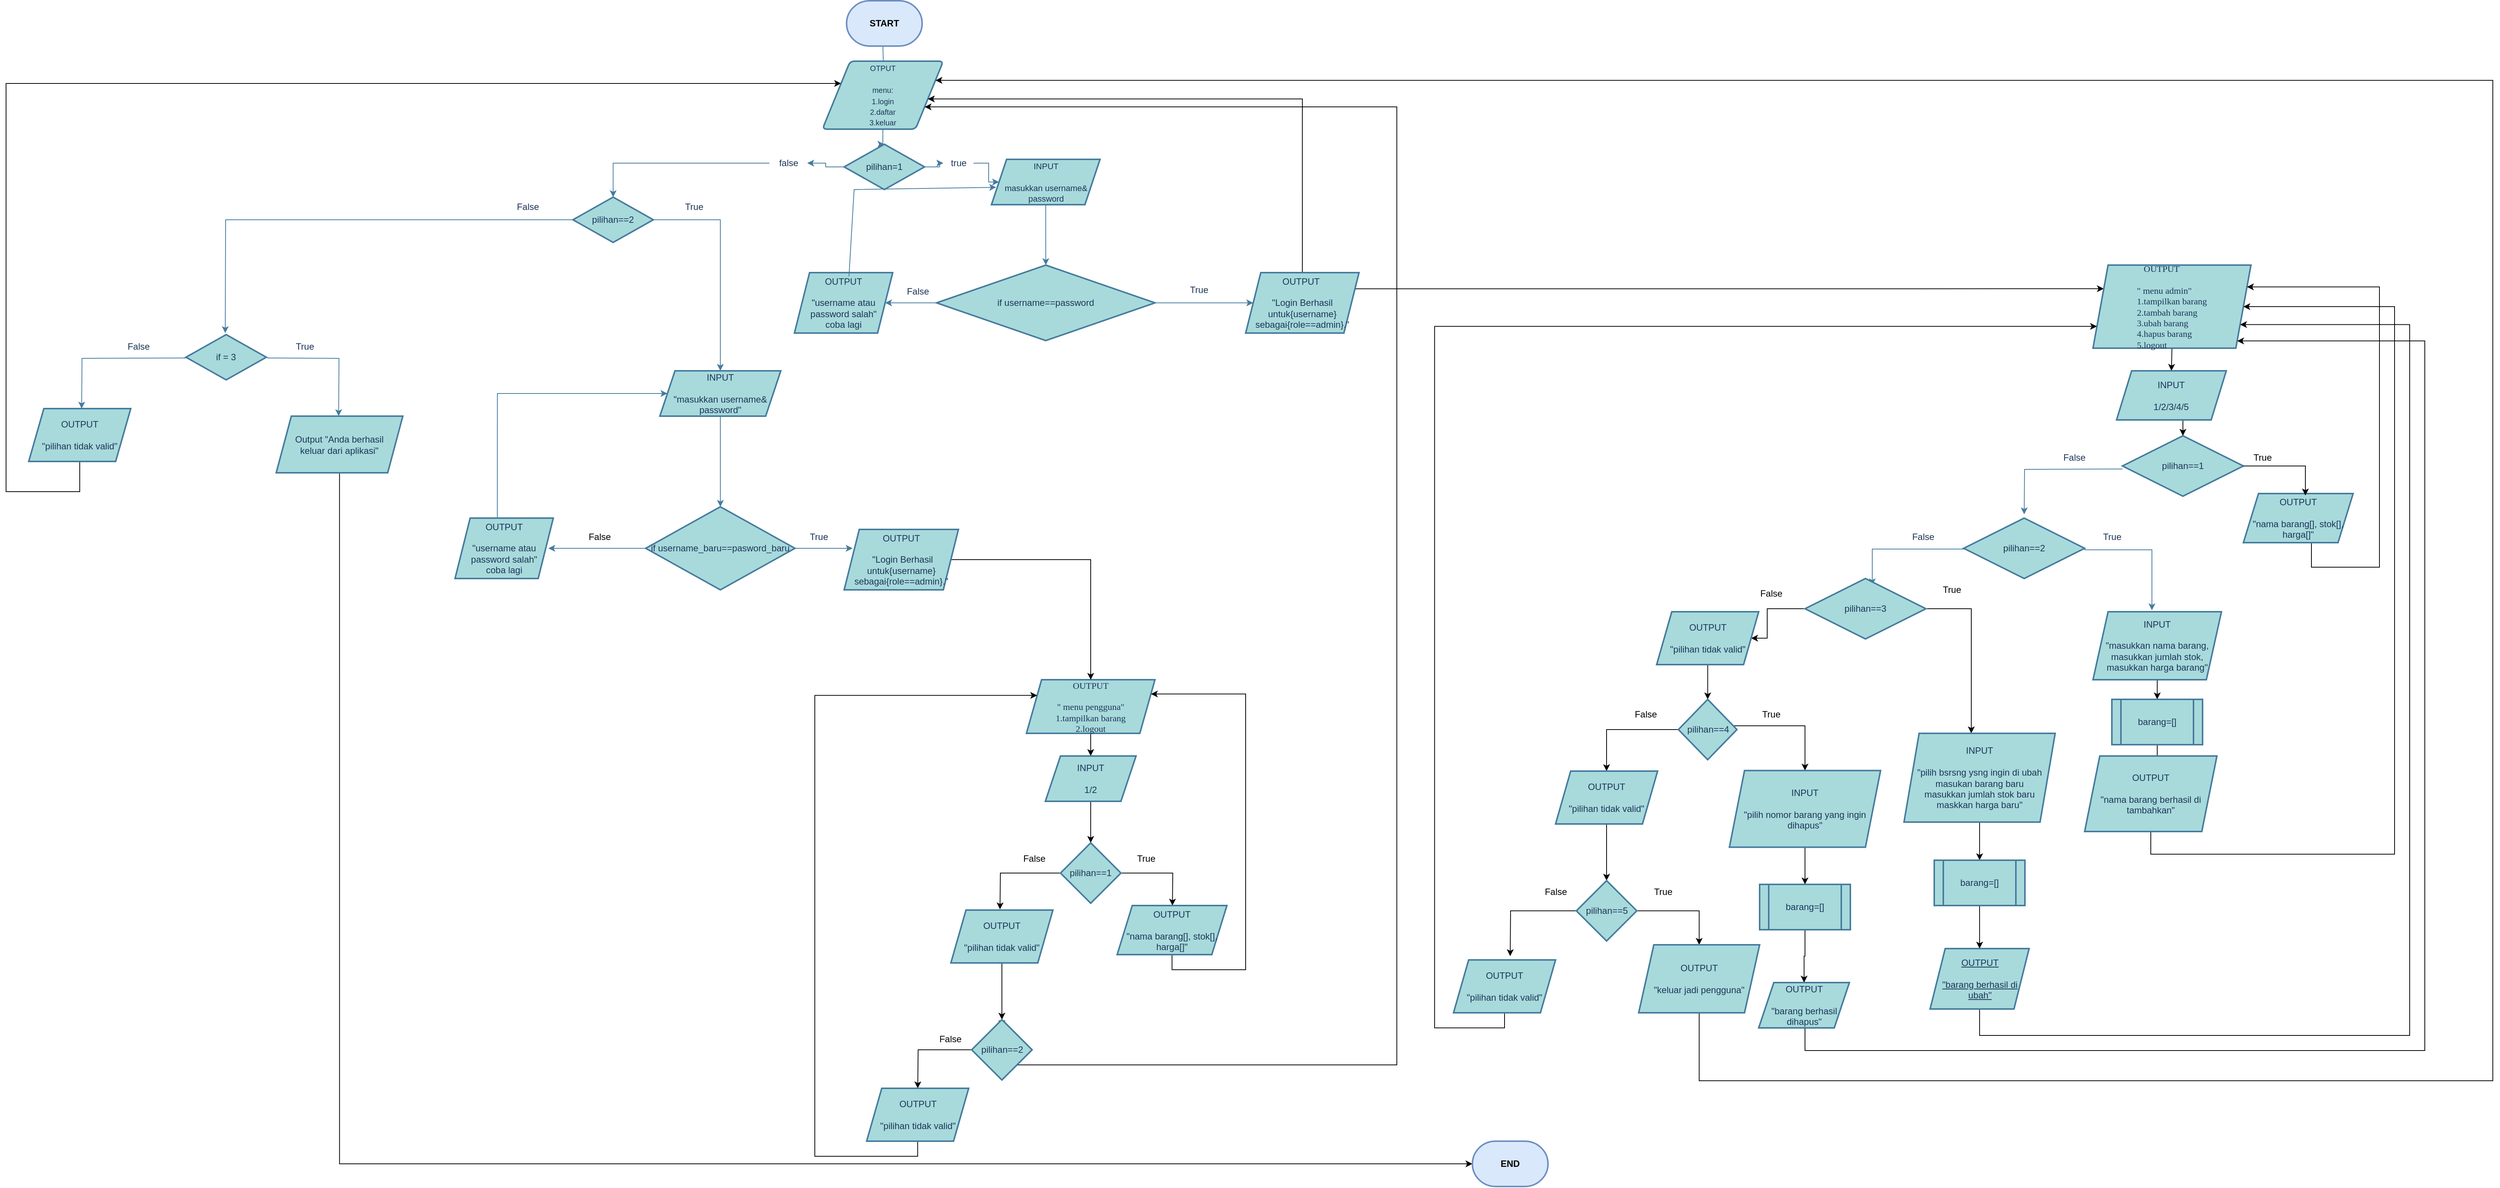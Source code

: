 <mxfile version="24.7.17">
  <diagram id="C5RBs43oDa-KdzZeNtuy" name="Page-1">
    <mxGraphModel dx="896" dy="738" grid="1" gridSize="10" guides="1" tooltips="1" connect="1" arrows="1" fold="1" page="1" pageScale="1" pageWidth="827" pageHeight="1169" math="0" shadow="0">
      <root>
        <mxCell id="WIyWlLk6GJQsqaUBKTNV-0" />
        <mxCell id="WIyWlLk6GJQsqaUBKTNV-1" parent="WIyWlLk6GJQsqaUBKTNV-0" />
        <mxCell id="XsXHtPS03AxpKFs3VNL5-7" value="" style="edgeStyle=orthogonalEdgeStyle;rounded=0;orthogonalLoop=1;jettySize=auto;html=1;labelBackgroundColor=none;strokeColor=#457B9D;fontColor=default;align=center;" parent="WIyWlLk6GJQsqaUBKTNV-1" target="XsXHtPS03AxpKFs3VNL5-10" edge="1">
          <mxGeometry relative="1" as="geometry">
            <mxPoint x="2690.067" y="120" as="sourcePoint" />
          </mxGeometry>
        </mxCell>
        <mxCell id="XsXHtPS03AxpKFs3VNL5-9" value="" style="edgeStyle=orthogonalEdgeStyle;rounded=0;orthogonalLoop=1;jettySize=auto;html=1;labelBackgroundColor=none;strokeColor=#457B9D;fontColor=default;align=center;" parent="WIyWlLk6GJQsqaUBKTNV-1" source="XsXHtPS03AxpKFs3VNL5-10" target="XsXHtPS03AxpKFs3VNL5-13" edge="1">
          <mxGeometry relative="1" as="geometry" />
        </mxCell>
        <mxCell id="XsXHtPS03AxpKFs3VNL5-10" value="&lt;span style=&quot;font-size: 10px;&quot;&gt;OTPUT&lt;/span&gt;&lt;div&gt;&lt;span style=&quot;font-size: 10px;&quot;&gt;&lt;br&gt;&lt;/span&gt;&lt;/div&gt;&lt;div&gt;&lt;span style=&quot;font-size: 10px;&quot;&gt;menu:&lt;/span&gt;&lt;/div&gt;&lt;div&gt;&lt;span style=&quot;font-size: 10px;&quot;&gt;1.login&lt;/span&gt;&lt;/div&gt;&lt;div&gt;&lt;span style=&quot;font-size: 10px;&quot;&gt;2.daftar&lt;/span&gt;&lt;/div&gt;&lt;div&gt;&lt;span style=&quot;font-size: 10px;&quot;&gt;3.keluar&lt;/span&gt;&lt;/div&gt;" style="shape=parallelogram;html=1;strokeWidth=2;perimeter=parallelogramPerimeter;whiteSpace=wrap;rounded=1;arcSize=12;size=0.23;align=center;fillColor=#A8DADC;strokeColor=#457B9D;labelBackgroundColor=none;fontColor=#1D3557;" parent="WIyWlLk6GJQsqaUBKTNV-1" vertex="1">
          <mxGeometry x="2610" y="140" width="160" height="90" as="geometry" />
        </mxCell>
        <mxCell id="XsXHtPS03AxpKFs3VNL5-11" value="" style="edgeStyle=orthogonalEdgeStyle;rounded=0;orthogonalLoop=1;jettySize=auto;html=1;strokeColor=#457B9D;fontColor=#1D3557;fillColor=#A8DADC;align=center;" parent="WIyWlLk6GJQsqaUBKTNV-1" source="XsXHtPS03AxpKFs3VNL5-23" target="XsXHtPS03AxpKFs3VNL5-16" edge="1">
          <mxGeometry relative="1" as="geometry" />
        </mxCell>
        <mxCell id="XsXHtPS03AxpKFs3VNL5-12" value="" style="edgeStyle=orthogonalEdgeStyle;rounded=0;orthogonalLoop=1;jettySize=auto;html=1;strokeColor=#457B9D;fontColor=#1D3557;fillColor=#A8DADC;align=center;" parent="WIyWlLk6GJQsqaUBKTNV-1" source="XsXHtPS03AxpKFs3VNL5-22" target="XsXHtPS03AxpKFs3VNL5-18" edge="1">
          <mxGeometry relative="1" as="geometry" />
        </mxCell>
        <mxCell id="XsXHtPS03AxpKFs3VNL5-13" value="pilihan=1" style="strokeWidth=2;html=1;shape=mxgraph.flowchart.decision;whiteSpace=wrap;labelBackgroundColor=none;fillColor=#A8DADC;strokeColor=#457B9D;fontColor=#1D3557;align=center;" parent="WIyWlLk6GJQsqaUBKTNV-1" vertex="1">
          <mxGeometry x="2638.82" y="250" width="106.37" height="60" as="geometry" />
        </mxCell>
        <mxCell id="XsXHtPS03AxpKFs3VNL5-14" value="" style="edgeStyle=orthogonalEdgeStyle;rounded=0;orthogonalLoop=1;jettySize=auto;html=1;strokeColor=#457B9D;fontColor=#1D3557;fillColor=#A8DADC;align=center;" parent="WIyWlLk6GJQsqaUBKTNV-1" source="XsXHtPS03AxpKFs3VNL5-16" edge="1">
          <mxGeometry relative="1" as="geometry">
            <mxPoint x="1820" y="500" as="targetPoint" />
          </mxGeometry>
        </mxCell>
        <mxCell id="XsXHtPS03AxpKFs3VNL5-15" value="" style="edgeStyle=orthogonalEdgeStyle;rounded=0;orthogonalLoop=1;jettySize=auto;html=1;strokeColor=#457B9D;fontColor=#1D3557;fillColor=#A8DADC;" parent="WIyWlLk6GJQsqaUBKTNV-1" source="XsXHtPS03AxpKFs3VNL5-16" target="XsXHtPS03AxpKFs3VNL5-35" edge="1">
          <mxGeometry relative="1" as="geometry" />
        </mxCell>
        <mxCell id="XsXHtPS03AxpKFs3VNL5-16" value="pilihan==2" style="strokeWidth=2;html=1;shape=mxgraph.flowchart.decision;whiteSpace=wrap;labelBackgroundColor=none;fillColor=#A8DADC;strokeColor=#457B9D;fontColor=#1D3557;align=center;" parent="WIyWlLk6GJQsqaUBKTNV-1" vertex="1">
          <mxGeometry x="2280" y="320" width="106.37" height="60" as="geometry" />
        </mxCell>
        <mxCell id="XsXHtPS03AxpKFs3VNL5-17" value="" style="edgeStyle=orthogonalEdgeStyle;rounded=0;orthogonalLoop=1;jettySize=auto;html=1;strokeColor=#457B9D;fontColor=#1D3557;fillColor=#A8DADC;" parent="WIyWlLk6GJQsqaUBKTNV-1" source="XsXHtPS03AxpKFs3VNL5-18" target="XsXHtPS03AxpKFs3VNL5-21" edge="1">
          <mxGeometry relative="1" as="geometry" />
        </mxCell>
        <mxCell id="XsXHtPS03AxpKFs3VNL5-18" value="&lt;span style=&quot;font-size: 11px;&quot;&gt;INPUT&lt;/span&gt;&lt;div&gt;&lt;span style=&quot;font-size: 11px;&quot;&gt;&lt;br&gt;&lt;/span&gt;&lt;/div&gt;&lt;div&gt;&lt;span style=&quot;font-size: 11px;&quot;&gt;masukkan username&amp;amp;&lt;/span&gt;&lt;/div&gt;&lt;div&gt;&lt;span style=&quot;font-size: 11px;&quot;&gt;password&lt;/span&gt;&lt;/div&gt;" style="shape=parallelogram;perimeter=parallelogramPerimeter;whiteSpace=wrap;html=1;fixedSize=1;fillColor=#A8DADC;strokeColor=#457B9D;fontColor=#1D3557;strokeWidth=2;labelBackgroundColor=none;align=center;" parent="WIyWlLk6GJQsqaUBKTNV-1" vertex="1">
          <mxGeometry x="2833.71" y="270" width="143.63" height="60" as="geometry" />
        </mxCell>
        <mxCell id="XsXHtPS03AxpKFs3VNL5-19" value="" style="edgeStyle=orthogonalEdgeStyle;rounded=0;orthogonalLoop=1;jettySize=auto;html=1;strokeColor=#457B9D;fontColor=#1D3557;fillColor=#A8DADC;" parent="WIyWlLk6GJQsqaUBKTNV-1" source="XsXHtPS03AxpKFs3VNL5-21" target="XsXHtPS03AxpKFs3VNL5-24" edge="1">
          <mxGeometry relative="1" as="geometry" />
        </mxCell>
        <mxCell id="XsXHtPS03AxpKFs3VNL5-20" value="" style="edgeStyle=orthogonalEdgeStyle;rounded=0;orthogonalLoop=1;jettySize=auto;html=1;strokeColor=#457B9D;fontColor=#1D3557;fillColor=#A8DADC;" parent="WIyWlLk6GJQsqaUBKTNV-1" source="XsXHtPS03AxpKFs3VNL5-21" target="XsXHtPS03AxpKFs3VNL5-29" edge="1">
          <mxGeometry relative="1" as="geometry" />
        </mxCell>
        <mxCell id="XsXHtPS03AxpKFs3VNL5-21" value="if username==password" style="rhombus;whiteSpace=wrap;html=1;fillColor=#A8DADC;strokeColor=#457B9D;fontColor=#1D3557;strokeWidth=2;labelBackgroundColor=none;" parent="WIyWlLk6GJQsqaUBKTNV-1" vertex="1">
          <mxGeometry x="2761.05" y="410" width="288.95" height="100" as="geometry" />
        </mxCell>
        <mxCell id="XsXHtPS03AxpKFs3VNL5-24" value="OUTPUT&lt;div&gt;&lt;br&gt;&lt;/div&gt;&lt;div&gt;&quot;username atau password salah&quot;&lt;/div&gt;&lt;div&gt;coba lagi&lt;/div&gt;" style="shape=parallelogram;perimeter=parallelogramPerimeter;whiteSpace=wrap;html=1;fixedSize=1;fillColor=#A8DADC;strokeColor=#457B9D;fontColor=#1D3557;strokeWidth=2;labelBackgroundColor=none;" parent="WIyWlLk6GJQsqaUBKTNV-1" vertex="1">
          <mxGeometry x="2573.05" y="420" width="130" height="80" as="geometry" />
        </mxCell>
        <mxCell id="XsXHtPS03AxpKFs3VNL5-25" value="" style="endArrow=classic;html=1;rounded=0;strokeColor=#457B9D;fontColor=#1D3557;fillColor=#A8DADC;exitX=0.555;exitY=0.06;exitDx=0;exitDy=0;exitPerimeter=0;entryX=0.043;entryY=0.616;entryDx=0;entryDy=0;entryPerimeter=0;" parent="WIyWlLk6GJQsqaUBKTNV-1" source="XsXHtPS03AxpKFs3VNL5-24" target="XsXHtPS03AxpKFs3VNL5-18" edge="1">
          <mxGeometry width="50" height="50" relative="1" as="geometry">
            <mxPoint x="2850" y="560" as="sourcePoint" />
            <mxPoint x="2710" y="320" as="targetPoint" />
            <Array as="points">
              <mxPoint x="2652" y="310" />
            </Array>
          </mxGeometry>
        </mxCell>
        <mxCell id="XsXHtPS03AxpKFs3VNL5-275" style="edgeStyle=orthogonalEdgeStyle;rounded=0;orthogonalLoop=1;jettySize=auto;html=1;exitX=1;exitY=0.25;exitDx=0;exitDy=0;entryX=0;entryY=0.25;entryDx=0;entryDy=0;" parent="WIyWlLk6GJQsqaUBKTNV-1" source="XsXHtPS03AxpKFs3VNL5-29" target="XsXHtPS03AxpKFs3VNL5-136" edge="1">
          <mxGeometry relative="1" as="geometry" />
        </mxCell>
        <mxCell id="XsXHtPS03AxpKFs3VNL5-303" style="edgeStyle=orthogonalEdgeStyle;rounded=0;orthogonalLoop=1;jettySize=auto;html=1;exitX=0.5;exitY=0;exitDx=0;exitDy=0;" parent="WIyWlLk6GJQsqaUBKTNV-1" source="XsXHtPS03AxpKFs3VNL5-29" target="XsXHtPS03AxpKFs3VNL5-10" edge="1">
          <mxGeometry relative="1" as="geometry">
            <mxPoint x="2800" y="200" as="targetPoint" />
            <Array as="points">
              <mxPoint x="3245" y="190" />
            </Array>
          </mxGeometry>
        </mxCell>
        <mxCell id="XsXHtPS03AxpKFs3VNL5-29" value="OUTPUT&amp;nbsp;&lt;div&gt;&lt;br&gt;&lt;/div&gt;&lt;div&gt;&quot;Login Berhasil&lt;div&gt;&lt;span style=&quot;background-color: initial;&quot;&gt;untuk{username}&lt;/span&gt;&lt;/div&gt;&lt;div&gt;&lt;span style=&quot;background-color: initial;&quot;&gt;sebagai{role==admin}.&quot;&lt;/span&gt;&lt;/div&gt;&lt;/div&gt;" style="shape=parallelogram;perimeter=parallelogramPerimeter;whiteSpace=wrap;html=1;fixedSize=1;fillColor=#A8DADC;strokeColor=#457B9D;fontColor=#1D3557;strokeWidth=2;labelBackgroundColor=none;" parent="WIyWlLk6GJQsqaUBKTNV-1" vertex="1">
          <mxGeometry x="3170.01" y="420" width="149.99" height="80" as="geometry" />
        </mxCell>
        <mxCell id="XsXHtPS03AxpKFs3VNL5-30" value="False" style="text;html=1;align=center;verticalAlign=middle;resizable=0;points=[];autosize=1;strokeColor=none;fillColor=none;fontColor=#1D3557;" parent="WIyWlLk6GJQsqaUBKTNV-1" vertex="1">
          <mxGeometry x="2711.05" y="430" width="50" height="30" as="geometry" />
        </mxCell>
        <mxCell id="XsXHtPS03AxpKFs3VNL5-31" value="True" style="text;html=1;align=center;verticalAlign=middle;resizable=0;points=[];autosize=1;strokeColor=none;fillColor=none;fontColor=#1D3557;" parent="WIyWlLk6GJQsqaUBKTNV-1" vertex="1">
          <mxGeometry x="3083" y="428" width="50" height="30" as="geometry" />
        </mxCell>
        <mxCell id="XsXHtPS03AxpKFs3VNL5-32" value="" style="edgeStyle=orthogonalEdgeStyle;rounded=0;orthogonalLoop=1;jettySize=auto;html=1;strokeColor=#457B9D;fontColor=#1D3557;fillColor=#A8DADC;" parent="WIyWlLk6GJQsqaUBKTNV-1" source="XsXHtPS03AxpKFs3VNL5-35" target="XsXHtPS03AxpKFs3VNL5-40" edge="1">
          <mxGeometry relative="1" as="geometry" />
        </mxCell>
        <mxCell id="XsXHtPS03AxpKFs3VNL5-33" value="" style="edgeLabel;html=1;align=center;verticalAlign=middle;resizable=0;points=[];strokeColor=#457B9D;fontColor=#1D3557;fillColor=#A8DADC;" parent="XsXHtPS03AxpKFs3VNL5-32" vertex="1" connectable="0">
          <mxGeometry x="-0.001" y="-1" relative="1" as="geometry">
            <mxPoint as="offset" />
          </mxGeometry>
        </mxCell>
        <mxCell id="XsXHtPS03AxpKFs3VNL5-34" value="" style="edgeLabel;html=1;align=center;verticalAlign=middle;resizable=0;points=[];strokeColor=#457B9D;fontColor=#1D3557;fillColor=#A8DADC;" parent="XsXHtPS03AxpKFs3VNL5-32" vertex="1" connectable="0">
          <mxGeometry x="-0.038" relative="1" as="geometry">
            <mxPoint as="offset" />
          </mxGeometry>
        </mxCell>
        <mxCell id="XsXHtPS03AxpKFs3VNL5-35" value="INPUT&lt;div&gt;&lt;br&gt;&lt;/div&gt;&lt;div&gt;&quot;masukkan username&amp;amp;&lt;/div&gt;&lt;div&gt;password&quot;&lt;/div&gt;" style="shape=parallelogram;perimeter=parallelogramPerimeter;whiteSpace=wrap;html=1;fixedSize=1;fillColor=#A8DADC;strokeColor=#457B9D;fontColor=#1D3557;strokeWidth=2;labelBackgroundColor=none;" parent="WIyWlLk6GJQsqaUBKTNV-1" vertex="1">
          <mxGeometry x="2395" y="550" width="160" height="60" as="geometry" />
        </mxCell>
        <mxCell id="XsXHtPS03AxpKFs3VNL5-36" value="True" style="text;html=1;align=center;verticalAlign=middle;resizable=0;points=[];autosize=1;strokeColor=none;fillColor=none;fontColor=#1D3557;" parent="WIyWlLk6GJQsqaUBKTNV-1" vertex="1">
          <mxGeometry x="2415" y="318" width="50" height="30" as="geometry" />
        </mxCell>
        <mxCell id="XsXHtPS03AxpKFs3VNL5-37" value="False" style="text;html=1;align=center;verticalAlign=middle;resizable=0;points=[];autosize=1;strokeColor=none;fillColor=none;fontColor=#1D3557;" parent="WIyWlLk6GJQsqaUBKTNV-1" vertex="1">
          <mxGeometry x="2195" y="318" width="50" height="30" as="geometry" />
        </mxCell>
        <mxCell id="XsXHtPS03AxpKFs3VNL5-38" value="" style="edgeStyle=orthogonalEdgeStyle;rounded=0;orthogonalLoop=1;jettySize=auto;html=1;strokeColor=#457B9D;fontColor=#1D3557;fillColor=#A8DADC;" parent="WIyWlLk6GJQsqaUBKTNV-1" source="XsXHtPS03AxpKFs3VNL5-40" edge="1">
          <mxGeometry relative="1" as="geometry">
            <mxPoint x="2650" y="785" as="targetPoint" />
          </mxGeometry>
        </mxCell>
        <mxCell id="XsXHtPS03AxpKFs3VNL5-39" value="" style="edgeStyle=orthogonalEdgeStyle;rounded=0;orthogonalLoop=1;jettySize=auto;html=1;strokeColor=#457B9D;fontColor=#1D3557;fillColor=#A8DADC;" parent="WIyWlLk6GJQsqaUBKTNV-1" source="XsXHtPS03AxpKFs3VNL5-40" edge="1">
          <mxGeometry relative="1" as="geometry">
            <mxPoint x="2247.5" y="785" as="targetPoint" />
          </mxGeometry>
        </mxCell>
        <mxCell id="XsXHtPS03AxpKFs3VNL5-40" value="if username_baru==pasword_baru" style="rhombus;whiteSpace=wrap;html=1;fillColor=#A8DADC;strokeColor=#457B9D;fontColor=#1D3557;strokeWidth=2;labelBackgroundColor=none;" parent="WIyWlLk6GJQsqaUBKTNV-1" vertex="1">
          <mxGeometry x="2376.25" y="730" width="197.5" height="110" as="geometry" />
        </mxCell>
        <mxCell id="XsXHtPS03AxpKFs3VNL5-43" value="True" style="text;html=1;align=center;verticalAlign=middle;resizable=0;points=[];autosize=1;strokeColor=none;fillColor=none;fontColor=#1D3557;" parent="WIyWlLk6GJQsqaUBKTNV-1" vertex="1">
          <mxGeometry x="2580" y="755" width="50" height="30" as="geometry" />
        </mxCell>
        <mxCell id="XsXHtPS03AxpKFs3VNL5-45" value="" style="endArrow=classic;html=1;rounded=0;strokeColor=#457B9D;fontColor=#1D3557;fillColor=#A8DADC;exitX=0.537;exitY=-0.037;exitDx=0;exitDy=0;exitPerimeter=0;entryX=0;entryY=0.5;entryDx=0;entryDy=0;" parent="WIyWlLk6GJQsqaUBKTNV-1" target="XsXHtPS03AxpKFs3VNL5-35" edge="1">
          <mxGeometry width="50" height="50" relative="1" as="geometry">
            <mxPoint x="2179.947" y="744.725" as="sourcePoint" />
            <mxPoint x="2420" y="620" as="targetPoint" />
            <Array as="points">
              <mxPoint x="2180" y="580" />
            </Array>
          </mxGeometry>
        </mxCell>
        <mxCell id="XsXHtPS03AxpKFs3VNL5-287" value="" style="edgeStyle=orthogonalEdgeStyle;rounded=0;orthogonalLoop=1;jettySize=auto;html=1;" parent="WIyWlLk6GJQsqaUBKTNV-1" source="XsXHtPS03AxpKFs3VNL5-51" target="XsXHtPS03AxpKFs3VNL5-286" edge="1">
          <mxGeometry relative="1" as="geometry" />
        </mxCell>
        <mxCell id="XsXHtPS03AxpKFs3VNL5-51" value="&lt;font face=&quot;Verdana&quot;&gt;OUTPUT&lt;/font&gt;&lt;div&gt;&lt;font face=&quot;Verdana&quot;&gt;&lt;br&gt;&lt;/font&gt;&lt;div&gt;&lt;font face=&quot;Gwa8SxlCsdu1uKtJ1fb-&quot;&gt;&quot; menu pengguna&quot;&lt;/font&gt;&lt;/div&gt;&lt;div&gt;&lt;font face=&quot;Gwa8SxlCsdu1uKtJ1fb-&quot;&gt;1.tampilkan barang&lt;/font&gt;&lt;/div&gt;&lt;div&gt;&lt;font face=&quot;Gwa8SxlCsdu1uKtJ1fb-&quot;&gt;2.logout&lt;/font&gt;&lt;/div&gt;&lt;/div&gt;" style="shape=parallelogram;perimeter=parallelogramPerimeter;whiteSpace=wrap;html=1;fixedSize=1;fillColor=#A8DADC;strokeColor=#457B9D;fontColor=#1D3557;strokeWidth=2;labelBackgroundColor=none;align=center;" parent="WIyWlLk6GJQsqaUBKTNV-1" vertex="1">
          <mxGeometry x="2880" y="959.06" width="170" height="70.94" as="geometry" />
        </mxCell>
        <mxCell id="XsXHtPS03AxpKFs3VNL5-61" value="if = 3" style="strokeWidth=2;html=1;shape=mxgraph.flowchart.decision;whiteSpace=wrap;labelBackgroundColor=none;fillColor=#A8DADC;strokeColor=#457B9D;fontColor=#1D3557;align=center;" parent="WIyWlLk6GJQsqaUBKTNV-1" vertex="1">
          <mxGeometry x="1768" y="502" width="106.37" height="60" as="geometry" />
        </mxCell>
        <mxCell id="XsXHtPS03AxpKFs3VNL5-281" style="edgeStyle=orthogonalEdgeStyle;rounded=0;orthogonalLoop=1;jettySize=auto;html=1;exitX=0.5;exitY=1;exitDx=0;exitDy=0;entryX=0.5;entryY=0;entryDx=0;entryDy=0;" parent="WIyWlLk6GJQsqaUBKTNV-1" source="XsXHtPS03AxpKFs3VNL5-136" target="XsXHtPS03AxpKFs3VNL5-280" edge="1">
          <mxGeometry relative="1" as="geometry" />
        </mxCell>
        <mxCell id="XsXHtPS03AxpKFs3VNL5-136" value="&lt;div style=&quot;text-align: justify;&quot;&gt;&lt;span style=&quot;font-family: Verdana; background-color: initial;&quot;&gt;&amp;nbsp; &amp;nbsp;OUTPUT&lt;/span&gt;&lt;/div&gt;&lt;div&gt;&lt;div style=&quot;text-align: justify;&quot;&gt;&lt;font face=&quot;Verdana&quot;&gt;&lt;br&gt;&lt;/font&gt;&lt;/div&gt;&lt;div style=&quot;text-align: justify;&quot;&gt;&lt;font face=&quot;Gwa8SxlCsdu1uKtJ1fb-&quot;&gt;&quot; menu admin&quot;&lt;/font&gt;&lt;/div&gt;&lt;div style=&quot;text-align: justify;&quot;&gt;&lt;font face=&quot;Gwa8SxlCsdu1uKtJ1fb-&quot;&gt;1.tampilkan barang&lt;/font&gt;&lt;/div&gt;&lt;div style=&quot;text-align: justify;&quot;&gt;&lt;span style=&quot;font-family: Gwa8SxlCsdu1uKtJ1fb-; background-color: initial;&quot;&gt;2.tambah barang&lt;/span&gt;&lt;/div&gt;&lt;/div&gt;&lt;div style=&quot;text-align: justify;&quot;&gt;&lt;font face=&quot;Gwa8SxlCsdu1uKtJ1fb-&quot;&gt;3.ubah barang&lt;/font&gt;&lt;/div&gt;&lt;div style=&quot;text-align: justify;&quot;&gt;&lt;font face=&quot;Gwa8SxlCsdu1uKtJ1fb-&quot;&gt;4.hapus barang&lt;/font&gt;&lt;/div&gt;&lt;div style=&quot;text-align: justify;&quot;&gt;&lt;font face=&quot;Gwa8SxlCsdu1uKtJ1fb-&quot;&gt;5.logout&lt;/font&gt;&lt;/div&gt;" style="shape=parallelogram;perimeter=parallelogramPerimeter;whiteSpace=wrap;html=1;fixedSize=1;fillColor=#A8DADC;strokeColor=#457B9D;fontColor=#1D3557;strokeWidth=2;labelBackgroundColor=none;align=center;" parent="WIyWlLk6GJQsqaUBKTNV-1" vertex="1">
          <mxGeometry x="4291" y="410" width="209" height="110" as="geometry" />
        </mxCell>
        <mxCell id="XsXHtPS03AxpKFs3VNL5-137" value="pilihan==1" style="rhombus;whiteSpace=wrap;html=1;fillColor=#A8DADC;strokeColor=#457B9D;fontColor=#1D3557;strokeWidth=2;labelBackgroundColor=none;" parent="WIyWlLk6GJQsqaUBKTNV-1" vertex="1">
          <mxGeometry x="4330" y="636" width="160" height="80" as="geometry" />
        </mxCell>
        <mxCell id="XsXHtPS03AxpKFs3VNL5-139" value="" style="edgeStyle=orthogonalEdgeStyle;rounded=0;orthogonalLoop=1;jettySize=auto;html=1;strokeColor=#457B9D;fontColor=#1D3557;fillColor=#A8DADC;" parent="WIyWlLk6GJQsqaUBKTNV-1" edge="1">
          <mxGeometry relative="1" as="geometry">
            <mxPoint x="4330" y="680" as="sourcePoint" />
            <mxPoint x="4200" y="740" as="targetPoint" />
          </mxGeometry>
        </mxCell>
        <mxCell id="XsXHtPS03AxpKFs3VNL5-141" value="False" style="text;html=1;align=center;verticalAlign=middle;resizable=0;points=[];autosize=1;strokeColor=none;fillColor=none;fontColor=#1D3557;" parent="WIyWlLk6GJQsqaUBKTNV-1" vertex="1">
          <mxGeometry x="4241" y="650" width="50" height="30" as="geometry" />
        </mxCell>
        <mxCell id="XsXHtPS03AxpKFs3VNL5-144" value="pilihan==2" style="rhombus;whiteSpace=wrap;html=1;fillColor=#A8DADC;strokeColor=#457B9D;fontColor=#1D3557;strokeWidth=2;labelBackgroundColor=none;" parent="WIyWlLk6GJQsqaUBKTNV-1" vertex="1">
          <mxGeometry x="4120" y="745" width="160" height="80" as="geometry" />
        </mxCell>
        <mxCell id="XsXHtPS03AxpKFs3VNL5-145" value="" style="edgeStyle=orthogonalEdgeStyle;rounded=0;orthogonalLoop=1;jettySize=auto;html=1;strokeColor=#457B9D;fontColor=#1D3557;fillColor=#A8DADC;exitX=0.915;exitY=0.473;exitDx=0;exitDy=0;exitPerimeter=0;" parent="WIyWlLk6GJQsqaUBKTNV-1" edge="1">
          <mxGeometry relative="1" as="geometry">
            <mxPoint x="4280" y="785" as="sourcePoint" />
            <Array as="points">
              <mxPoint x="4280" y="787" />
              <mxPoint x="4369" y="787" />
              <mxPoint x="4369" y="867" />
            </Array>
            <mxPoint x="4369" y="867" as="targetPoint" />
          </mxGeometry>
        </mxCell>
        <mxCell id="XsXHtPS03AxpKFs3VNL5-146" value="" style="edgeStyle=orthogonalEdgeStyle;rounded=0;orthogonalLoop=1;jettySize=auto;html=1;strokeColor=#457B9D;fontColor=#1D3557;fillColor=#A8DADC;" parent="WIyWlLk6GJQsqaUBKTNV-1" edge="1">
          <mxGeometry relative="1" as="geometry">
            <mxPoint x="4120" y="785" as="sourcePoint" />
            <mxPoint x="3999" y="834" as="targetPoint" />
            <Array as="points">
              <mxPoint x="3999" y="786" />
            </Array>
          </mxGeometry>
        </mxCell>
        <mxCell id="XsXHtPS03AxpKFs3VNL5-147" value="True" style="text;html=1;align=center;verticalAlign=middle;resizable=0;points=[];autosize=1;strokeColor=none;fillColor=none;fontColor=#1D3557;" parent="WIyWlLk6GJQsqaUBKTNV-1" vertex="1">
          <mxGeometry x="4291" y="755" width="50" height="30" as="geometry" />
        </mxCell>
        <mxCell id="XsXHtPS03AxpKFs3VNL5-148" value="False" style="text;html=1;align=center;verticalAlign=middle;resizable=0;points=[];autosize=1;strokeColor=none;fillColor=none;fontColor=#1D3557;" parent="WIyWlLk6GJQsqaUBKTNV-1" vertex="1">
          <mxGeometry x="4041" y="755" width="50" height="30" as="geometry" />
        </mxCell>
        <mxCell id="XsXHtPS03AxpKFs3VNL5-223" style="edgeStyle=orthogonalEdgeStyle;rounded=0;orthogonalLoop=1;jettySize=auto;html=1;exitX=1;exitY=0.5;exitDx=0;exitDy=0;" parent="WIyWlLk6GJQsqaUBKTNV-1" source="XsXHtPS03AxpKFs3VNL5-176" target="XsXHtPS03AxpKFs3VNL5-225" edge="1">
          <mxGeometry relative="1" as="geometry">
            <mxPoint x="4160" y="840" as="targetPoint" />
            <Array as="points">
              <mxPoint x="4130" y="865" />
            </Array>
          </mxGeometry>
        </mxCell>
        <mxCell id="XsXHtPS03AxpKFs3VNL5-235" value="" style="edgeStyle=orthogonalEdgeStyle;rounded=0;orthogonalLoop=1;jettySize=auto;html=1;" parent="WIyWlLk6GJQsqaUBKTNV-1" source="XsXHtPS03AxpKFs3VNL5-176" target="XsXHtPS03AxpKFs3VNL5-234" edge="1">
          <mxGeometry relative="1" as="geometry">
            <Array as="points">
              <mxPoint x="3860" y="865" />
              <mxPoint x="3860" y="904" />
            </Array>
          </mxGeometry>
        </mxCell>
        <mxCell id="XsXHtPS03AxpKFs3VNL5-176" value="pilihan==3" style="rhombus;whiteSpace=wrap;html=1;fillColor=#A8DADC;strokeColor=#457B9D;fontColor=#1D3557;strokeWidth=2;labelBackgroundColor=none;" parent="WIyWlLk6GJQsqaUBKTNV-1" vertex="1">
          <mxGeometry x="3910" y="825" width="160" height="80" as="geometry" />
        </mxCell>
        <mxCell id="XsXHtPS03AxpKFs3VNL5-197" value="" style="edgeStyle=orthogonalEdgeStyle;rounded=0;orthogonalLoop=1;jettySize=auto;html=1;strokeColor=#457B9D;fontColor=#1D3557;fillColor=#A8DADC;" parent="WIyWlLk6GJQsqaUBKTNV-1" edge="1">
          <mxGeometry relative="1" as="geometry">
            <mxPoint x="1875.37" y="533" as="sourcePoint" />
            <mxPoint x="1970" y="610" as="targetPoint" />
          </mxGeometry>
        </mxCell>
        <mxCell id="XsXHtPS03AxpKFs3VNL5-198" value="" style="edgeStyle=orthogonalEdgeStyle;rounded=0;orthogonalLoop=1;jettySize=auto;html=1;strokeColor=#457B9D;fontColor=#1D3557;fillColor=#A8DADC;align=center;" parent="WIyWlLk6GJQsqaUBKTNV-1" edge="1">
          <mxGeometry relative="1" as="geometry">
            <mxPoint x="1630" y="600" as="targetPoint" />
            <mxPoint x="1768" y="533" as="sourcePoint" />
          </mxGeometry>
        </mxCell>
        <mxCell id="XsXHtPS03AxpKFs3VNL5-199" value="True" style="text;html=1;align=center;verticalAlign=middle;resizable=0;points=[];autosize=1;strokeColor=none;fillColor=none;fontColor=#1D3557;" parent="WIyWlLk6GJQsqaUBKTNV-1" vertex="1">
          <mxGeometry x="1900" y="503" width="50" height="30" as="geometry" />
        </mxCell>
        <mxCell id="XsXHtPS03AxpKFs3VNL5-200" value="False" style="text;html=1;align=center;verticalAlign=middle;resizable=0;points=[];autosize=1;strokeColor=none;fillColor=none;fontColor=#1D3557;" parent="WIyWlLk6GJQsqaUBKTNV-1" vertex="1">
          <mxGeometry x="1680" y="503" width="50" height="30" as="geometry" />
        </mxCell>
        <mxCell id="XsXHtPS03AxpKFs3VNL5-311" style="edgeStyle=orthogonalEdgeStyle;rounded=0;orthogonalLoop=1;jettySize=auto;html=1;exitX=0.5;exitY=1;exitDx=0;exitDy=0;" parent="WIyWlLk6GJQsqaUBKTNV-1" source="XsXHtPS03AxpKFs3VNL5-202" target="XsXHtPS03AxpKFs3VNL5-205" edge="1">
          <mxGeometry relative="1" as="geometry">
            <Array as="points">
              <mxPoint x="1971" y="1600" />
            </Array>
          </mxGeometry>
        </mxCell>
        <mxCell id="XsXHtPS03AxpKFs3VNL5-202" value="Output &quot;Anda berhasil&lt;div&gt;&lt;span style=&quot;background-color: initial;&quot;&gt;keluar dari aplikasi&quot;&lt;/span&gt;&lt;/div&gt;" style="shape=parallelogram;perimeter=parallelogramPerimeter;whiteSpace=wrap;html=1;fixedSize=1;fillColor=#A8DADC;strokeColor=#457B9D;fontColor=#1D3557;strokeWidth=2;labelBackgroundColor=none;" parent="WIyWlLk6GJQsqaUBKTNV-1" vertex="1">
          <mxGeometry x="1887.43" y="610" width="167.5" height="75" as="geometry" />
        </mxCell>
        <mxCell id="XsXHtPS03AxpKFs3VNL5-204" value="&lt;b&gt;START&lt;/b&gt;" style="strokeWidth=2;html=1;shape=mxgraph.flowchart.terminator;whiteSpace=wrap;fillColor=#dae8fc;strokeColor=#6c8ebf;" parent="WIyWlLk6GJQsqaUBKTNV-1" vertex="1">
          <mxGeometry x="2642" y="60" width="100" height="60" as="geometry" />
        </mxCell>
        <mxCell id="XsXHtPS03AxpKFs3VNL5-205" value="&lt;b&gt;END&lt;/b&gt;" style="strokeWidth=2;html=1;shape=mxgraph.flowchart.terminator;whiteSpace=wrap;fillColor=#dae8fc;strokeColor=#6c8ebf;" parent="WIyWlLk6GJQsqaUBKTNV-1" vertex="1">
          <mxGeometry x="3470" y="1570" width="100" height="60" as="geometry" />
        </mxCell>
        <mxCell id="XsXHtPS03AxpKFs3VNL5-206" value="" style="edgeStyle=orthogonalEdgeStyle;rounded=0;orthogonalLoop=1;jettySize=auto;html=1;strokeColor=#457B9D;fontColor=#1D3557;fillColor=#A8DADC;align=center;" parent="WIyWlLk6GJQsqaUBKTNV-1" source="XsXHtPS03AxpKFs3VNL5-13" target="XsXHtPS03AxpKFs3VNL5-23" edge="1">
          <mxGeometry relative="1" as="geometry">
            <mxPoint x="2639" y="280" as="sourcePoint" />
            <mxPoint x="2333" y="320" as="targetPoint" />
          </mxGeometry>
        </mxCell>
        <mxCell id="XsXHtPS03AxpKFs3VNL5-23" value="false" style="text;html=1;align=center;verticalAlign=middle;resizable=0;points=[];autosize=1;strokeColor=none;fillColor=none;fontColor=#1D3557;" parent="WIyWlLk6GJQsqaUBKTNV-1" vertex="1">
          <mxGeometry x="2540" y="260" width="50" height="30" as="geometry" />
        </mxCell>
        <mxCell id="XsXHtPS03AxpKFs3VNL5-207" value="" style="edgeStyle=orthogonalEdgeStyle;rounded=0;orthogonalLoop=1;jettySize=auto;html=1;strokeColor=#457B9D;fontColor=#1D3557;fillColor=#A8DADC;align=center;" parent="WIyWlLk6GJQsqaUBKTNV-1" source="XsXHtPS03AxpKFs3VNL5-13" target="XsXHtPS03AxpKFs3VNL5-22" edge="1">
          <mxGeometry relative="1" as="geometry">
            <mxPoint x="2745" y="280" as="sourcePoint" />
            <mxPoint x="2844" y="300" as="targetPoint" />
          </mxGeometry>
        </mxCell>
        <mxCell id="XsXHtPS03AxpKFs3VNL5-22" value="true" style="text;html=1;align=center;verticalAlign=middle;resizable=0;points=[];autosize=1;strokeColor=none;fillColor=none;fontColor=#1D3557;" parent="WIyWlLk6GJQsqaUBKTNV-1" vertex="1">
          <mxGeometry x="2770" y="260" width="40" height="30" as="geometry" />
        </mxCell>
        <mxCell id="XsXHtPS03AxpKFs3VNL5-215" style="edgeStyle=orthogonalEdgeStyle;rounded=0;orthogonalLoop=1;jettySize=auto;html=1;exitX=0.5;exitY=1;exitDx=0;exitDy=0;entryX=1;entryY=0.25;entryDx=0;entryDy=0;" parent="WIyWlLk6GJQsqaUBKTNV-1" source="XsXHtPS03AxpKFs3VNL5-209" target="XsXHtPS03AxpKFs3VNL5-136" edge="1">
          <mxGeometry relative="1" as="geometry">
            <Array as="points">
              <mxPoint x="4580" y="778" />
              <mxPoint x="4580" y="810" />
              <mxPoint x="4670" y="810" />
              <mxPoint x="4670" y="439" />
            </Array>
          </mxGeometry>
        </mxCell>
        <mxCell id="XsXHtPS03AxpKFs3VNL5-209" value="OUTPUT&lt;div&gt;&lt;br&gt;&lt;/div&gt;&lt;div&gt;&quot;nama barang[], stok[], harga[]&quot;&lt;/div&gt;" style="shape=parallelogram;perimeter=parallelogramPerimeter;whiteSpace=wrap;html=1;fixedSize=1;fillColor=#A8DADC;strokeColor=#457B9D;fontColor=#1D3557;strokeWidth=2;labelBackgroundColor=none;align=center;" parent="WIyWlLk6GJQsqaUBKTNV-1" vertex="1">
          <mxGeometry x="4490" y="712.5" width="145.19" height="65" as="geometry" />
        </mxCell>
        <mxCell id="XsXHtPS03AxpKFs3VNL5-213" style="edgeStyle=orthogonalEdgeStyle;rounded=0;orthogonalLoop=1;jettySize=auto;html=1;exitX=1;exitY=0.5;exitDx=0;exitDy=0;entryX=0.565;entryY=0.038;entryDx=0;entryDy=0;entryPerimeter=0;" parent="WIyWlLk6GJQsqaUBKTNV-1" source="XsXHtPS03AxpKFs3VNL5-137" target="XsXHtPS03AxpKFs3VNL5-209" edge="1">
          <mxGeometry relative="1" as="geometry" />
        </mxCell>
        <mxCell id="XsXHtPS03AxpKFs3VNL5-214" value="True" style="text;html=1;align=center;verticalAlign=middle;resizable=0;points=[];autosize=1;strokeColor=none;fillColor=none;" parent="WIyWlLk6GJQsqaUBKTNV-1" vertex="1">
          <mxGeometry x="4490" y="650" width="50" height="30" as="geometry" />
        </mxCell>
        <mxCell id="XsXHtPS03AxpKFs3VNL5-219" value="" style="edgeStyle=orthogonalEdgeStyle;rounded=0;orthogonalLoop=1;jettySize=auto;html=1;" parent="WIyWlLk6GJQsqaUBKTNV-1" source="XsXHtPS03AxpKFs3VNL5-217" target="XsXHtPS03AxpKFs3VNL5-218" edge="1">
          <mxGeometry relative="1" as="geometry" />
        </mxCell>
        <mxCell id="XsXHtPS03AxpKFs3VNL5-217" value="INPUT&lt;div&gt;&lt;br&gt;&lt;/div&gt;&lt;div&gt;&quot;masukkan nama barang, masukkan jumlah stok, masukkan harga barang&quot;&lt;/div&gt;" style="shape=parallelogram;perimeter=parallelogramPerimeter;whiteSpace=wrap;html=1;fixedSize=1;fillColor=#A8DADC;strokeColor=#457B9D;fontColor=#1D3557;strokeWidth=2;labelBackgroundColor=none;align=center;size=20;" parent="WIyWlLk6GJQsqaUBKTNV-1" vertex="1">
          <mxGeometry x="4291" y="869.06" width="170" height="90" as="geometry" />
        </mxCell>
        <mxCell id="XsXHtPS03AxpKFs3VNL5-221" value="" style="edgeStyle=orthogonalEdgeStyle;rounded=0;orthogonalLoop=1;jettySize=auto;html=1;" parent="WIyWlLk6GJQsqaUBKTNV-1" source="XsXHtPS03AxpKFs3VNL5-218" target="XsXHtPS03AxpKFs3VNL5-220" edge="1">
          <mxGeometry relative="1" as="geometry" />
        </mxCell>
        <mxCell id="XsXHtPS03AxpKFs3VNL5-218" value="barang=[]" style="shape=process;whiteSpace=wrap;html=1;backgroundOutline=1;fillColor=#A8DADC;strokeColor=#457B9D;fontColor=#1D3557;strokeWidth=2;labelBackgroundColor=none;" parent="WIyWlLk6GJQsqaUBKTNV-1" vertex="1">
          <mxGeometry x="4316" y="985" width="120" height="60" as="geometry" />
        </mxCell>
        <mxCell id="XsXHtPS03AxpKFs3VNL5-222" style="edgeStyle=orthogonalEdgeStyle;rounded=0;orthogonalLoop=1;jettySize=auto;html=1;exitX=0.5;exitY=1;exitDx=0;exitDy=0;entryX=1;entryY=0.5;entryDx=0;entryDy=0;" parent="WIyWlLk6GJQsqaUBKTNV-1" source="XsXHtPS03AxpKFs3VNL5-220" target="XsXHtPS03AxpKFs3VNL5-136" edge="1">
          <mxGeometry relative="1" as="geometry">
            <Array as="points">
              <mxPoint x="4368" y="1190" />
              <mxPoint x="4690" y="1190" />
              <mxPoint x="4690" y="465" />
            </Array>
          </mxGeometry>
        </mxCell>
        <mxCell id="XsXHtPS03AxpKFs3VNL5-220" value="OUTPUT&lt;div&gt;&lt;br&gt;&lt;/div&gt;&lt;div&gt;&quot;nama barang berhasil di tambahkan&quot;&lt;/div&gt;" style="shape=parallelogram;perimeter=parallelogramPerimeter;whiteSpace=wrap;html=1;fixedSize=1;fillColor=#A8DADC;strokeColor=#457B9D;fontColor=#1D3557;strokeWidth=2;labelBackgroundColor=none;" parent="WIyWlLk6GJQsqaUBKTNV-1" vertex="1">
          <mxGeometry x="4280" y="1060" width="175" height="100" as="geometry" />
        </mxCell>
        <mxCell id="XsXHtPS03AxpKFs3VNL5-224" value="True" style="text;html=1;align=center;verticalAlign=middle;resizable=0;points=[];autosize=1;strokeColor=none;fillColor=none;" parent="WIyWlLk6GJQsqaUBKTNV-1" vertex="1">
          <mxGeometry x="4079" y="825" width="50" height="30" as="geometry" />
        </mxCell>
        <mxCell id="XsXHtPS03AxpKFs3VNL5-230" style="edgeStyle=orthogonalEdgeStyle;rounded=0;orthogonalLoop=1;jettySize=auto;html=1;exitX=0.5;exitY=1;exitDx=0;exitDy=0;entryX=0.5;entryY=0;entryDx=0;entryDy=0;" parent="WIyWlLk6GJQsqaUBKTNV-1" source="XsXHtPS03AxpKFs3VNL5-225" target="XsXHtPS03AxpKFs3VNL5-229" edge="1">
          <mxGeometry relative="1" as="geometry" />
        </mxCell>
        <mxCell id="XsXHtPS03AxpKFs3VNL5-225" value="INPUT&lt;div&gt;&lt;br&gt;&lt;/div&gt;&lt;div&gt;&quot;pilih bsrsng ysng ingin di ubah&lt;/div&gt;&lt;div&gt;masukan barang baru&lt;/div&gt;&lt;div&gt;masukkan jumlah stok baru&lt;/div&gt;&lt;div&gt;maskkan harga baru&quot;&lt;/div&gt;" style="shape=parallelogram;perimeter=parallelogramPerimeter;whiteSpace=wrap;html=1;fixedSize=1;fillColor=#A8DADC;strokeColor=#457B9D;fontColor=#1D3557;strokeWidth=2;labelBackgroundColor=none;align=center;size=20;" parent="WIyWlLk6GJQsqaUBKTNV-1" vertex="1">
          <mxGeometry x="4041" y="1030" width="200" height="117.5" as="geometry" />
        </mxCell>
        <mxCell id="XsXHtPS03AxpKFs3VNL5-232" value="" style="edgeStyle=orthogonalEdgeStyle;rounded=0;orthogonalLoop=1;jettySize=auto;html=1;" parent="WIyWlLk6GJQsqaUBKTNV-1" source="XsXHtPS03AxpKFs3VNL5-229" target="XsXHtPS03AxpKFs3VNL5-231" edge="1">
          <mxGeometry relative="1" as="geometry" />
        </mxCell>
        <mxCell id="XsXHtPS03AxpKFs3VNL5-229" value="barang=[]" style="shape=process;whiteSpace=wrap;html=1;backgroundOutline=1;fillColor=#A8DADC;strokeColor=#457B9D;fontColor=#1D3557;strokeWidth=2;labelBackgroundColor=none;" parent="WIyWlLk6GJQsqaUBKTNV-1" vertex="1">
          <mxGeometry x="4081" y="1198" width="120" height="60" as="geometry" />
        </mxCell>
        <mxCell id="XsXHtPS03AxpKFs3VNL5-233" style="edgeStyle=orthogonalEdgeStyle;rounded=0;orthogonalLoop=1;jettySize=auto;html=1;exitX=0.5;exitY=1;exitDx=0;exitDy=0;entryX=1;entryY=0.75;entryDx=0;entryDy=0;" parent="WIyWlLk6GJQsqaUBKTNV-1" source="XsXHtPS03AxpKFs3VNL5-231" target="XsXHtPS03AxpKFs3VNL5-136" edge="1">
          <mxGeometry relative="1" as="geometry">
            <mxPoint x="4300" y="740" as="targetPoint" />
            <Array as="points">
              <mxPoint x="4141" y="1430" />
              <mxPoint x="4710" y="1430" />
              <mxPoint x="4710" y="489" />
            </Array>
          </mxGeometry>
        </mxCell>
        <mxCell id="XsXHtPS03AxpKFs3VNL5-231" value="&lt;u&gt;OUTPUT&lt;/u&gt;&lt;div&gt;&lt;u&gt;&lt;br&gt;&lt;/u&gt;&lt;/div&gt;&lt;div&gt;&lt;u&gt;&quot;barang berhasil di ubah&quot;&lt;/u&gt;&lt;/div&gt;" style="shape=parallelogram;perimeter=parallelogramPerimeter;whiteSpace=wrap;html=1;fixedSize=1;fillColor=#A8DADC;strokeColor=#457B9D;fontColor=#1D3557;strokeWidth=2;labelBackgroundColor=none;" parent="WIyWlLk6GJQsqaUBKTNV-1" vertex="1">
          <mxGeometry x="4075.5" y="1315" width="131" height="80" as="geometry" />
        </mxCell>
        <mxCell id="XsXHtPS03AxpKFs3VNL5-241" value="" style="edgeStyle=orthogonalEdgeStyle;rounded=0;orthogonalLoop=1;jettySize=auto;html=1;" parent="WIyWlLk6GJQsqaUBKTNV-1" source="XsXHtPS03AxpKFs3VNL5-234" target="XsXHtPS03AxpKFs3VNL5-240" edge="1">
          <mxGeometry relative="1" as="geometry" />
        </mxCell>
        <mxCell id="XsXHtPS03AxpKFs3VNL5-234" value="OUTPUT&lt;div&gt;&lt;br&gt;&lt;/div&gt;&lt;div&gt;&quot;pilihan tidak valid&quot;&lt;/div&gt;" style="shape=parallelogram;perimeter=parallelogramPerimeter;whiteSpace=wrap;html=1;fixedSize=1;fillColor=#A8DADC;strokeColor=#457B9D;fontColor=#1D3557;strokeWidth=2;labelBackgroundColor=none;" parent="WIyWlLk6GJQsqaUBKTNV-1" vertex="1">
          <mxGeometry x="3713.75" y="869.06" width="135" height="70" as="geometry" />
        </mxCell>
        <mxCell id="XsXHtPS03AxpKFs3VNL5-236" value="False" style="text;html=1;align=center;verticalAlign=middle;resizable=0;points=[];autosize=1;strokeColor=none;fillColor=none;" parent="WIyWlLk6GJQsqaUBKTNV-1" vertex="1">
          <mxGeometry x="3840" y="830" width="50" height="30" as="geometry" />
        </mxCell>
        <mxCell id="XsXHtPS03AxpKFs3VNL5-243" value="" style="edgeStyle=orthogonalEdgeStyle;rounded=0;orthogonalLoop=1;jettySize=auto;html=1;" parent="WIyWlLk6GJQsqaUBKTNV-1" source="XsXHtPS03AxpKFs3VNL5-240" target="XsXHtPS03AxpKFs3VNL5-242" edge="1">
          <mxGeometry relative="1" as="geometry">
            <Array as="points">
              <mxPoint x="3910" y="1020" />
            </Array>
          </mxGeometry>
        </mxCell>
        <mxCell id="XsXHtPS03AxpKFs3VNL5-263" style="edgeStyle=orthogonalEdgeStyle;rounded=0;orthogonalLoop=1;jettySize=auto;html=1;exitX=0;exitY=0.5;exitDx=0;exitDy=0;entryX=0.5;entryY=0;entryDx=0;entryDy=0;" parent="WIyWlLk6GJQsqaUBKTNV-1" source="XsXHtPS03AxpKFs3VNL5-240" target="XsXHtPS03AxpKFs3VNL5-262" edge="1">
          <mxGeometry relative="1" as="geometry" />
        </mxCell>
        <mxCell id="XsXHtPS03AxpKFs3VNL5-240" value="pilihan==4" style="rhombus;whiteSpace=wrap;html=1;fillColor=#A8DADC;strokeColor=#457B9D;fontColor=#1D3557;strokeWidth=2;labelBackgroundColor=none;" parent="WIyWlLk6GJQsqaUBKTNV-1" vertex="1">
          <mxGeometry x="3742.5" y="985" width="77.5" height="80" as="geometry" />
        </mxCell>
        <mxCell id="XsXHtPS03AxpKFs3VNL5-252" style="edgeStyle=orthogonalEdgeStyle;rounded=0;orthogonalLoop=1;jettySize=auto;html=1;exitX=0.5;exitY=1;exitDx=0;exitDy=0;" parent="WIyWlLk6GJQsqaUBKTNV-1" source="XsXHtPS03AxpKFs3VNL5-242" target="XsXHtPS03AxpKFs3VNL5-251" edge="1">
          <mxGeometry relative="1" as="geometry" />
        </mxCell>
        <mxCell id="XsXHtPS03AxpKFs3VNL5-242" value="INPUT&lt;div&gt;&lt;br&gt;&lt;/div&gt;&lt;div&gt;&quot;pilih nomor barang yang ingin dihapus&quot;&lt;/div&gt;" style="shape=parallelogram;perimeter=parallelogramPerimeter;whiteSpace=wrap;html=1;fixedSize=1;fillColor=#A8DADC;strokeColor=#457B9D;fontColor=#1D3557;strokeWidth=2;labelBackgroundColor=none;" parent="WIyWlLk6GJQsqaUBKTNV-1" vertex="1">
          <mxGeometry x="3810" y="1079.22" width="200" height="101.57" as="geometry" />
        </mxCell>
        <mxCell id="XsXHtPS03AxpKFs3VNL5-254" value="" style="edgeStyle=orthogonalEdgeStyle;rounded=0;orthogonalLoop=1;jettySize=auto;html=1;" parent="WIyWlLk6GJQsqaUBKTNV-1" source="XsXHtPS03AxpKFs3VNL5-251" target="XsXHtPS03AxpKFs3VNL5-253" edge="1">
          <mxGeometry relative="1" as="geometry" />
        </mxCell>
        <mxCell id="XsXHtPS03AxpKFs3VNL5-251" value="barang=[]" style="shape=process;whiteSpace=wrap;html=1;backgroundOutline=1;fillColor=#A8DADC;strokeColor=#457B9D;fontColor=#1D3557;strokeWidth=2;labelBackgroundColor=none;" parent="WIyWlLk6GJQsqaUBKTNV-1" vertex="1">
          <mxGeometry x="3850" y="1230" width="120" height="60" as="geometry" />
        </mxCell>
        <mxCell id="XsXHtPS03AxpKFs3VNL5-255" style="edgeStyle=orthogonalEdgeStyle;rounded=0;orthogonalLoop=1;jettySize=auto;html=1;exitX=0.5;exitY=1;exitDx=0;exitDy=0;entryX=1;entryY=1;entryDx=0;entryDy=0;" parent="WIyWlLk6GJQsqaUBKTNV-1" source="XsXHtPS03AxpKFs3VNL5-253" target="XsXHtPS03AxpKFs3VNL5-136" edge="1">
          <mxGeometry relative="1" as="geometry">
            <Array as="points">
              <mxPoint x="3910" y="1450" />
              <mxPoint x="4730" y="1450" />
              <mxPoint x="4730" y="510" />
            </Array>
          </mxGeometry>
        </mxCell>
        <mxCell id="XsXHtPS03AxpKFs3VNL5-253" value="OUTPUT&lt;div&gt;&lt;br&gt;&lt;/div&gt;&lt;div&gt;&quot;barang berhasil dihapus&quot;&lt;/div&gt;" style="shape=parallelogram;perimeter=parallelogramPerimeter;whiteSpace=wrap;html=1;fixedSize=1;fillColor=#A8DADC;strokeColor=#457B9D;fontColor=#1D3557;strokeWidth=2;labelBackgroundColor=none;" parent="WIyWlLk6GJQsqaUBKTNV-1" vertex="1">
          <mxGeometry x="3848.75" y="1360" width="120" height="60" as="geometry" />
        </mxCell>
        <mxCell id="XsXHtPS03AxpKFs3VNL5-257" value="True" style="text;html=1;align=center;verticalAlign=middle;resizable=0;points=[];autosize=1;strokeColor=none;fillColor=none;" parent="WIyWlLk6GJQsqaUBKTNV-1" vertex="1">
          <mxGeometry x="3840" y="990" width="50" height="30" as="geometry" />
        </mxCell>
        <mxCell id="XsXHtPS03AxpKFs3VNL5-260" value="False" style="text;html=1;align=center;verticalAlign=middle;resizable=0;points=[];autosize=1;strokeColor=none;fillColor=none;" parent="WIyWlLk6GJQsqaUBKTNV-1" vertex="1">
          <mxGeometry x="3674.19" y="990" width="50" height="30" as="geometry" />
        </mxCell>
        <mxCell id="XsXHtPS03AxpKFs3VNL5-265" value="" style="edgeStyle=orthogonalEdgeStyle;rounded=0;orthogonalLoop=1;jettySize=auto;html=1;" parent="WIyWlLk6GJQsqaUBKTNV-1" source="XsXHtPS03AxpKFs3VNL5-262" target="XsXHtPS03AxpKFs3VNL5-264" edge="1">
          <mxGeometry relative="1" as="geometry" />
        </mxCell>
        <mxCell id="XsXHtPS03AxpKFs3VNL5-262" value="OUTPUT&lt;div&gt;&lt;br&gt;&lt;/div&gt;&lt;div&gt;&quot;pilihan tidak valid&quot;&lt;/div&gt;" style="shape=parallelogram;perimeter=parallelogramPerimeter;whiteSpace=wrap;html=1;fixedSize=1;fillColor=#A8DADC;strokeColor=#457B9D;fontColor=#1D3557;strokeWidth=2;labelBackgroundColor=none;" parent="WIyWlLk6GJQsqaUBKTNV-1" vertex="1">
          <mxGeometry x="3580" y="1080" width="135" height="70" as="geometry" />
        </mxCell>
        <mxCell id="XsXHtPS03AxpKFs3VNL5-267" value="" style="edgeStyle=orthogonalEdgeStyle;rounded=0;orthogonalLoop=1;jettySize=auto;html=1;" parent="WIyWlLk6GJQsqaUBKTNV-1" source="XsXHtPS03AxpKFs3VNL5-264" target="XsXHtPS03AxpKFs3VNL5-266" edge="1">
          <mxGeometry relative="1" as="geometry" />
        </mxCell>
        <mxCell id="XsXHtPS03AxpKFs3VNL5-269" value="" style="edgeStyle=orthogonalEdgeStyle;rounded=0;orthogonalLoop=1;jettySize=auto;html=1;" parent="WIyWlLk6GJQsqaUBKTNV-1" source="XsXHtPS03AxpKFs3VNL5-264" edge="1">
          <mxGeometry relative="1" as="geometry">
            <mxPoint x="3520" y="1325" as="targetPoint" />
          </mxGeometry>
        </mxCell>
        <mxCell id="XsXHtPS03AxpKFs3VNL5-264" value="pilihan==5" style="rhombus;whiteSpace=wrap;html=1;fillColor=#A8DADC;strokeColor=#457B9D;fontColor=#1D3557;strokeWidth=2;labelBackgroundColor=none;" parent="WIyWlLk6GJQsqaUBKTNV-1" vertex="1">
          <mxGeometry x="3607.5" y="1225" width="80" height="80" as="geometry" />
        </mxCell>
        <mxCell id="XsXHtPS03AxpKFs3VNL5-272" style="edgeStyle=orthogonalEdgeStyle;rounded=0;orthogonalLoop=1;jettySize=auto;html=1;exitX=0.5;exitY=1;exitDx=0;exitDy=0;entryX=1;entryY=0.25;entryDx=0;entryDy=0;" parent="WIyWlLk6GJQsqaUBKTNV-1" source="XsXHtPS03AxpKFs3VNL5-266" target="XsXHtPS03AxpKFs3VNL5-10" edge="1">
          <mxGeometry relative="1" as="geometry">
            <Array as="points">
              <mxPoint x="3770" y="1490" />
              <mxPoint x="4820" y="1490" />
              <mxPoint x="4820" y="165" />
            </Array>
          </mxGeometry>
        </mxCell>
        <mxCell id="XsXHtPS03AxpKFs3VNL5-266" value="OUTPUT&lt;div&gt;&lt;br&gt;&lt;/div&gt;&lt;div&gt;&quot;keluar jadi pengguna&quot;&lt;/div&gt;" style="shape=parallelogram;perimeter=parallelogramPerimeter;whiteSpace=wrap;html=1;fixedSize=1;fillColor=#A8DADC;strokeColor=#457B9D;fontColor=#1D3557;strokeWidth=2;labelBackgroundColor=none;" parent="WIyWlLk6GJQsqaUBKTNV-1" vertex="1">
          <mxGeometry x="3690" y="1310" width="160" height="90" as="geometry" />
        </mxCell>
        <mxCell id="XsXHtPS03AxpKFs3VNL5-271" style="edgeStyle=orthogonalEdgeStyle;rounded=0;orthogonalLoop=1;jettySize=auto;html=1;exitX=0.5;exitY=1;exitDx=0;exitDy=0;entryX=0;entryY=0.75;entryDx=0;entryDy=0;" parent="WIyWlLk6GJQsqaUBKTNV-1" source="XsXHtPS03AxpKFs3VNL5-270" target="XsXHtPS03AxpKFs3VNL5-136" edge="1">
          <mxGeometry relative="1" as="geometry">
            <Array as="points">
              <mxPoint x="3513" y="1420" />
              <mxPoint x="3420" y="1420" />
              <mxPoint x="3420" y="491" />
            </Array>
          </mxGeometry>
        </mxCell>
        <mxCell id="XsXHtPS03AxpKFs3VNL5-270" value="OUTPUT&lt;div&gt;&lt;br&gt;&lt;/div&gt;&lt;div&gt;&quot;pilihan tidak valid&quot;&lt;/div&gt;" style="shape=parallelogram;perimeter=parallelogramPerimeter;whiteSpace=wrap;html=1;fixedSize=1;fillColor=#A8DADC;strokeColor=#457B9D;fontColor=#1D3557;strokeWidth=2;labelBackgroundColor=none;" parent="WIyWlLk6GJQsqaUBKTNV-1" vertex="1">
          <mxGeometry x="3445" y="1330" width="135" height="70" as="geometry" />
        </mxCell>
        <mxCell id="XsXHtPS03AxpKFs3VNL5-273" value="True" style="text;html=1;align=center;verticalAlign=middle;resizable=0;points=[];autosize=1;strokeColor=none;fillColor=none;" parent="WIyWlLk6GJQsqaUBKTNV-1" vertex="1">
          <mxGeometry x="3697" y="1225" width="50" height="30" as="geometry" />
        </mxCell>
        <mxCell id="XsXHtPS03AxpKFs3VNL5-274" value="False" style="text;html=1;align=center;verticalAlign=middle;resizable=0;points=[];autosize=1;strokeColor=none;fillColor=none;" parent="WIyWlLk6GJQsqaUBKTNV-1" vertex="1">
          <mxGeometry x="3555" y="1225" width="50" height="30" as="geometry" />
        </mxCell>
        <mxCell id="XsXHtPS03AxpKFs3VNL5-276" value="OUTPUT&lt;div&gt;&lt;br&gt;&lt;/div&gt;&lt;div&gt;&quot;username atau password salah&quot;&lt;/div&gt;&lt;div&gt;coba lagi&lt;/div&gt;" style="shape=parallelogram;perimeter=parallelogramPerimeter;whiteSpace=wrap;html=1;fixedSize=1;fillColor=#A8DADC;strokeColor=#457B9D;fontColor=#1D3557;strokeWidth=2;labelBackgroundColor=none;" parent="WIyWlLk6GJQsqaUBKTNV-1" vertex="1">
          <mxGeometry x="2124" y="745" width="130" height="80" as="geometry" />
        </mxCell>
        <mxCell id="XsXHtPS03AxpKFs3VNL5-277" value="False" style="text;html=1;align=center;verticalAlign=middle;resizable=0;points=[];autosize=1;strokeColor=none;fillColor=none;" parent="WIyWlLk6GJQsqaUBKTNV-1" vertex="1">
          <mxGeometry x="2290" y="755" width="50" height="30" as="geometry" />
        </mxCell>
        <mxCell id="XsXHtPS03AxpKFs3VNL5-279" style="edgeStyle=orthogonalEdgeStyle;rounded=0;orthogonalLoop=1;jettySize=auto;html=1;exitX=1;exitY=0.5;exitDx=0;exitDy=0;entryX=0.5;entryY=0;entryDx=0;entryDy=0;" parent="WIyWlLk6GJQsqaUBKTNV-1" source="XsXHtPS03AxpKFs3VNL5-278" target="XsXHtPS03AxpKFs3VNL5-51" edge="1">
          <mxGeometry relative="1" as="geometry" />
        </mxCell>
        <mxCell id="XsXHtPS03AxpKFs3VNL5-278" value="OUTPUT&lt;div&gt;&lt;br&gt;&lt;/div&gt;&lt;div&gt;&amp;nbsp;&quot;Login Berhasil&lt;div&gt;&lt;span style=&quot;background-color: initial;&quot;&gt;untuk{username}&lt;/span&gt;&lt;/div&gt;&lt;div&gt;&lt;span style=&quot;background-color: initial;&quot;&gt;sebagai{role==admin}.&quot;&lt;/span&gt;&lt;/div&gt;&lt;/div&gt;" style="shape=parallelogram;perimeter=parallelogramPerimeter;whiteSpace=wrap;html=1;fixedSize=1;fillColor=#A8DADC;strokeColor=#457B9D;fontColor=#1D3557;strokeWidth=2;labelBackgroundColor=none;" parent="WIyWlLk6GJQsqaUBKTNV-1" vertex="1">
          <mxGeometry x="2638.82" y="760" width="151.18" height="80" as="geometry" />
        </mxCell>
        <mxCell id="XsXHtPS03AxpKFs3VNL5-282" style="edgeStyle=orthogonalEdgeStyle;rounded=0;orthogonalLoop=1;jettySize=auto;html=1;exitX=0.5;exitY=1;exitDx=0;exitDy=0;entryX=0.5;entryY=0;entryDx=0;entryDy=0;" parent="WIyWlLk6GJQsqaUBKTNV-1" source="XsXHtPS03AxpKFs3VNL5-280" target="XsXHtPS03AxpKFs3VNL5-137" edge="1">
          <mxGeometry relative="1" as="geometry" />
        </mxCell>
        <mxCell id="XsXHtPS03AxpKFs3VNL5-280" value="INPUT&lt;div&gt;&lt;br&gt;&lt;/div&gt;&lt;div&gt;1/2/3/4/5&lt;/div&gt;" style="shape=parallelogram;perimeter=parallelogramPerimeter;whiteSpace=wrap;html=1;fixedSize=1;fillColor=#A8DADC;strokeColor=#457B9D;fontColor=#1D3557;strokeWidth=2;labelBackgroundColor=none;align=center;" parent="WIyWlLk6GJQsqaUBKTNV-1" vertex="1">
          <mxGeometry x="4322.19" y="550" width="145.19" height="65" as="geometry" />
        </mxCell>
        <mxCell id="XsXHtPS03AxpKFs3VNL5-289" value="" style="edgeStyle=orthogonalEdgeStyle;rounded=0;orthogonalLoop=1;jettySize=auto;html=1;" parent="WIyWlLk6GJQsqaUBKTNV-1" source="XsXHtPS03AxpKFs3VNL5-286" target="XsXHtPS03AxpKFs3VNL5-288" edge="1">
          <mxGeometry relative="1" as="geometry" />
        </mxCell>
        <mxCell id="XsXHtPS03AxpKFs3VNL5-286" value="INPUT&lt;div&gt;&lt;br&gt;&lt;/div&gt;&lt;div&gt;1/2&lt;/div&gt;" style="shape=parallelogram;perimeter=parallelogramPerimeter;whiteSpace=wrap;html=1;fixedSize=1;fillColor=#A8DADC;strokeColor=#457B9D;fontColor=#1D3557;strokeWidth=2;labelBackgroundColor=none;" parent="WIyWlLk6GJQsqaUBKTNV-1" vertex="1">
          <mxGeometry x="2905" y="1060" width="120" height="60" as="geometry" />
        </mxCell>
        <mxCell id="XsXHtPS03AxpKFs3VNL5-291" value="" style="edgeStyle=orthogonalEdgeStyle;rounded=0;orthogonalLoop=1;jettySize=auto;html=1;" parent="WIyWlLk6GJQsqaUBKTNV-1" source="XsXHtPS03AxpKFs3VNL5-288" edge="1">
          <mxGeometry relative="1" as="geometry">
            <mxPoint x="3073.091" y="1258" as="targetPoint" />
          </mxGeometry>
        </mxCell>
        <mxCell id="XsXHtPS03AxpKFs3VNL5-296" value="" style="edgeStyle=orthogonalEdgeStyle;rounded=0;orthogonalLoop=1;jettySize=auto;html=1;" parent="WIyWlLk6GJQsqaUBKTNV-1" source="XsXHtPS03AxpKFs3VNL5-288" edge="1">
          <mxGeometry relative="1" as="geometry">
            <mxPoint x="2845" y="1263" as="targetPoint" />
          </mxGeometry>
        </mxCell>
        <mxCell id="XsXHtPS03AxpKFs3VNL5-288" value="pilihan==1" style="rhombus;whiteSpace=wrap;html=1;fillColor=#A8DADC;strokeColor=#457B9D;fontColor=#1D3557;strokeWidth=2;labelBackgroundColor=none;" parent="WIyWlLk6GJQsqaUBKTNV-1" vertex="1">
          <mxGeometry x="2925" y="1175" width="80" height="80" as="geometry" />
        </mxCell>
        <mxCell id="XsXHtPS03AxpKFs3VNL5-292" value="True" style="text;html=1;align=center;verticalAlign=middle;resizable=0;points=[];autosize=1;strokeColor=none;fillColor=none;" parent="WIyWlLk6GJQsqaUBKTNV-1" vertex="1">
          <mxGeometry x="3013" y="1180.79" width="50" height="30" as="geometry" />
        </mxCell>
        <mxCell id="XsXHtPS03AxpKFs3VNL5-297" style="edgeStyle=orthogonalEdgeStyle;rounded=0;orthogonalLoop=1;jettySize=auto;html=1;exitX=0.5;exitY=1;exitDx=0;exitDy=0;entryX=1;entryY=0.25;entryDx=0;entryDy=0;" parent="WIyWlLk6GJQsqaUBKTNV-1" source="XsXHtPS03AxpKFs3VNL5-293" target="XsXHtPS03AxpKFs3VNL5-51" edge="1">
          <mxGeometry relative="1" as="geometry">
            <Array as="points">
              <mxPoint x="3073" y="1343" />
              <mxPoint x="3170" y="1343" />
              <mxPoint x="3170" y="978" />
            </Array>
          </mxGeometry>
        </mxCell>
        <mxCell id="XsXHtPS03AxpKFs3VNL5-293" value="OUTPUT&lt;div&gt;&lt;br&gt;&lt;/div&gt;&lt;div&gt;&quot;nama barang[], stok[], harga[]&quot;&lt;/div&gt;" style="shape=parallelogram;perimeter=parallelogramPerimeter;whiteSpace=wrap;html=1;fixedSize=1;fillColor=#A8DADC;strokeColor=#457B9D;fontColor=#1D3557;strokeWidth=2;labelBackgroundColor=none;align=center;" parent="WIyWlLk6GJQsqaUBKTNV-1" vertex="1">
          <mxGeometry x="3000" y="1258" width="145.19" height="65" as="geometry" />
        </mxCell>
        <mxCell id="XsXHtPS03AxpKFs3VNL5-299" value="" style="edgeStyle=orthogonalEdgeStyle;rounded=0;orthogonalLoop=1;jettySize=auto;html=1;" parent="WIyWlLk6GJQsqaUBKTNV-1" source="XsXHtPS03AxpKFs3VNL5-294" edge="1">
          <mxGeometry relative="1" as="geometry">
            <mxPoint x="2847.5" y="1419" as="targetPoint" />
          </mxGeometry>
        </mxCell>
        <mxCell id="XsXHtPS03AxpKFs3VNL5-301" value="" style="edgeStyle=orthogonalEdgeStyle;rounded=0;orthogonalLoop=1;jettySize=auto;html=1;" parent="WIyWlLk6GJQsqaUBKTNV-1" source="XsXHtPS03AxpKFs3VNL5-294" target="XsXHtPS03AxpKFs3VNL5-300" edge="1">
          <mxGeometry relative="1" as="geometry" />
        </mxCell>
        <mxCell id="XsXHtPS03AxpKFs3VNL5-294" value="OUTPUT&lt;div&gt;&lt;br&gt;&lt;/div&gt;&lt;div&gt;&quot;pilihan tidak valid&quot;&lt;/div&gt;" style="shape=parallelogram;perimeter=parallelogramPerimeter;whiteSpace=wrap;html=1;fixedSize=1;fillColor=#A8DADC;strokeColor=#457B9D;fontColor=#1D3557;strokeWidth=2;labelBackgroundColor=none;" parent="WIyWlLk6GJQsqaUBKTNV-1" vertex="1">
          <mxGeometry x="2780" y="1264" width="135" height="70" as="geometry" />
        </mxCell>
        <mxCell id="XsXHtPS03AxpKFs3VNL5-302" style="edgeStyle=orthogonalEdgeStyle;rounded=0;orthogonalLoop=1;jettySize=auto;html=1;exitX=1;exitY=1;exitDx=0;exitDy=0;entryX=1;entryY=0.75;entryDx=0;entryDy=0;" parent="WIyWlLk6GJQsqaUBKTNV-1" source="XsXHtPS03AxpKFs3VNL5-300" target="XsXHtPS03AxpKFs3VNL5-10" edge="1">
          <mxGeometry relative="1" as="geometry">
            <Array as="points">
              <mxPoint x="3370" y="1469" />
              <mxPoint x="3370" y="200" />
            </Array>
          </mxGeometry>
        </mxCell>
        <mxCell id="XsXHtPS03AxpKFs3VNL5-305" value="" style="edgeStyle=orthogonalEdgeStyle;rounded=0;orthogonalLoop=1;jettySize=auto;html=1;" parent="WIyWlLk6GJQsqaUBKTNV-1" source="XsXHtPS03AxpKFs3VNL5-300" edge="1">
          <mxGeometry relative="1" as="geometry">
            <mxPoint x="2736.167" y="1500" as="targetPoint" />
          </mxGeometry>
        </mxCell>
        <mxCell id="XsXHtPS03AxpKFs3VNL5-300" value="pilihan==2" style="rhombus;whiteSpace=wrap;html=1;fillColor=#A8DADC;strokeColor=#457B9D;fontColor=#1D3557;strokeWidth=2;labelBackgroundColor=none;" parent="WIyWlLk6GJQsqaUBKTNV-1" vertex="1">
          <mxGeometry x="2807.5" y="1409" width="80" height="80" as="geometry" />
        </mxCell>
        <mxCell id="XsXHtPS03AxpKFs3VNL5-308" style="edgeStyle=orthogonalEdgeStyle;rounded=0;orthogonalLoop=1;jettySize=auto;html=1;exitX=0.5;exitY=1;exitDx=0;exitDy=0;entryX=0;entryY=0.25;entryDx=0;entryDy=0;" parent="WIyWlLk6GJQsqaUBKTNV-1" source="XsXHtPS03AxpKFs3VNL5-306" target="XsXHtPS03AxpKFs3VNL5-51" edge="1">
          <mxGeometry relative="1" as="geometry">
            <mxPoint x="2510" y="1140.0" as="targetPoint" />
            <Array as="points">
              <mxPoint x="2736" y="1590" />
              <mxPoint x="2600" y="1590" />
              <mxPoint x="2600" y="980" />
            </Array>
          </mxGeometry>
        </mxCell>
        <mxCell id="XsXHtPS03AxpKFs3VNL5-306" value="OUTPUT&lt;div&gt;&lt;br&gt;&lt;/div&gt;&lt;div&gt;&quot;pilihan tidak valid&quot;&lt;/div&gt;" style="shape=parallelogram;perimeter=parallelogramPerimeter;whiteSpace=wrap;html=1;fixedSize=1;fillColor=#A8DADC;strokeColor=#457B9D;fontColor=#1D3557;strokeWidth=2;labelBackgroundColor=none;" parent="WIyWlLk6GJQsqaUBKTNV-1" vertex="1">
          <mxGeometry x="2668.55" y="1500" width="135" height="70" as="geometry" />
        </mxCell>
        <mxCell id="XsXHtPS03AxpKFs3VNL5-309" value="False" style="text;html=1;align=center;verticalAlign=middle;resizable=0;points=[];autosize=1;strokeColor=none;fillColor=none;" parent="WIyWlLk6GJQsqaUBKTNV-1" vertex="1">
          <mxGeometry x="2865" y="1180.79" width="50" height="30" as="geometry" />
        </mxCell>
        <mxCell id="XsXHtPS03AxpKFs3VNL5-310" value="False" style="text;html=1;align=center;verticalAlign=middle;resizable=0;points=[];autosize=1;strokeColor=none;fillColor=none;" parent="WIyWlLk6GJQsqaUBKTNV-1" vertex="1">
          <mxGeometry x="2753.55" y="1420" width="50" height="30" as="geometry" />
        </mxCell>
        <mxCell id="XsXHtPS03AxpKFs3VNL5-314" style="edgeStyle=orthogonalEdgeStyle;rounded=0;orthogonalLoop=1;jettySize=auto;html=1;exitX=0.5;exitY=1;exitDx=0;exitDy=0;entryX=0;entryY=0.25;entryDx=0;entryDy=0;" parent="WIyWlLk6GJQsqaUBKTNV-1" source="XsXHtPS03AxpKFs3VNL5-313" target="XsXHtPS03AxpKFs3VNL5-10" edge="1">
          <mxGeometry relative="1" as="geometry">
            <Array as="points">
              <mxPoint x="1628" y="710" />
              <mxPoint x="1530" y="710" />
              <mxPoint x="1530" y="169" />
            </Array>
          </mxGeometry>
        </mxCell>
        <mxCell id="XsXHtPS03AxpKFs3VNL5-313" value="OUTPUT&lt;div&gt;&lt;br&gt;&lt;/div&gt;&lt;div&gt;&quot;pilihan tidak valid&quot;&lt;/div&gt;" style="shape=parallelogram;perimeter=parallelogramPerimeter;whiteSpace=wrap;html=1;fixedSize=1;fillColor=#A8DADC;strokeColor=#457B9D;fontColor=#1D3557;strokeWidth=2;labelBackgroundColor=none;" parent="WIyWlLk6GJQsqaUBKTNV-1" vertex="1">
          <mxGeometry x="1560" y="600" width="135" height="70" as="geometry" />
        </mxCell>
      </root>
    </mxGraphModel>
  </diagram>
</mxfile>
